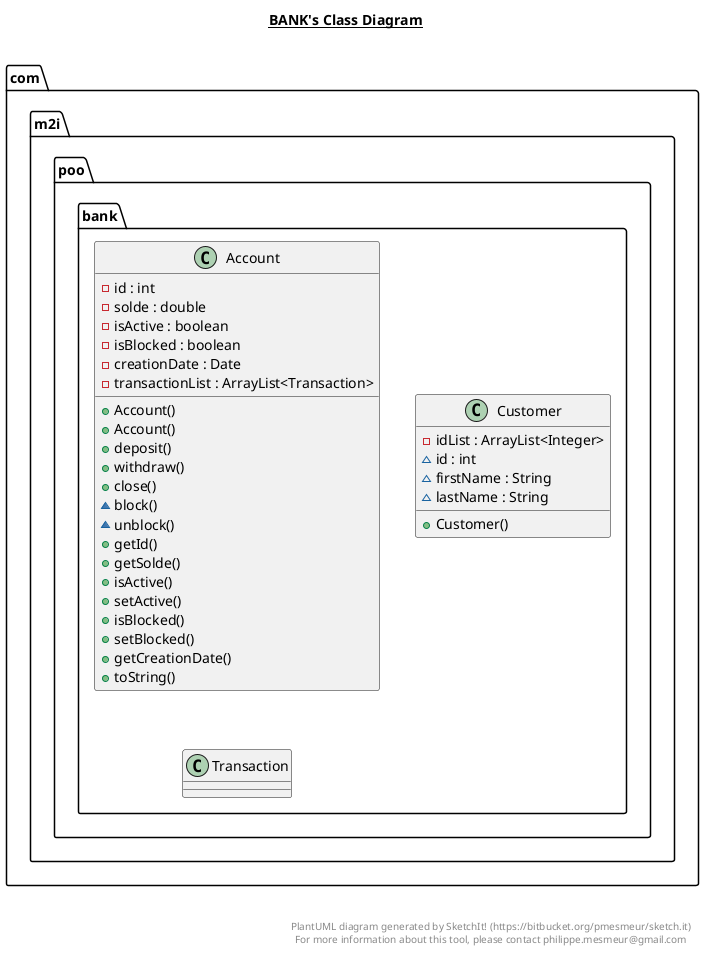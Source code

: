 @startuml

title __BANK's Class Diagram__\n

  package com.m2i.poo {
    package com.m2i.poo.bank {
      class Account {
          - id : int
          - solde : double
          - isActive : boolean
          - isBlocked : boolean
          - creationDate : Date
          - transactionList : ArrayList<Transaction>
          + Account()
          + Account()
          + deposit()
          + withdraw()
          + close()
          ~ block()
          ~ unblock()
          + getId()
          + getSolde()
          + isActive()
          + setActive()
          + isBlocked()
          + setBlocked()
          + getCreationDate()
          + toString()
      }
    }
  }
  

  package com.m2i.poo {
    package com.m2i.poo.bank {
      class Customer {
          - idList : ArrayList<Integer>
          ~ id : int
          ~ firstName : String
          ~ lastName : String
          + Customer()
      }
    }
  }
  

  package com.m2i.poo {
    package com.m2i.poo.bank {
      class Transaction {
      }
    }
  }
  



right footer


PlantUML diagram generated by SketchIt! (https://bitbucket.org/pmesmeur/sketch.it)
For more information about this tool, please contact philippe.mesmeur@gmail.com
endfooter

@enduml
